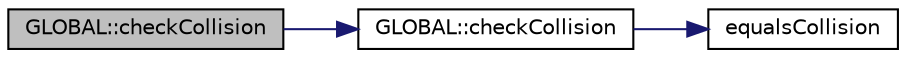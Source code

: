 digraph "GLOBAL::checkCollision"
{
  edge [fontname="Helvetica",fontsize="10",labelfontname="Helvetica",labelfontsize="10"];
  node [fontname="Helvetica",fontsize="10",shape=record];
  rankdir="LR";
  Node1 [label="GLOBAL::checkCollision",height=0.2,width=0.4,color="black", fillcolor="grey75", style="filled", fontcolor="black"];
  Node1 -> Node2 [color="midnightblue",fontsize="10",style="solid",fontname="Helvetica"];
  Node2 [label="GLOBAL::checkCollision",height=0.2,width=0.4,color="black", fillcolor="white", style="filled",URL="$namespace_g_l_o_b_a_l.html#ac475022bae3debe16b8a666417ca4c4b"];
  Node2 -> Node3 [color="midnightblue",fontsize="10",style="solid",fontname="Helvetica"];
  Node3 [label="equalsCollision",height=0.2,width=0.4,color="black", fillcolor="white", style="filled",URL="$_g_l_o_b_a_l_8cpp.html#aaafeb772cb1c8246b45e26402f89f1d9"];
}
